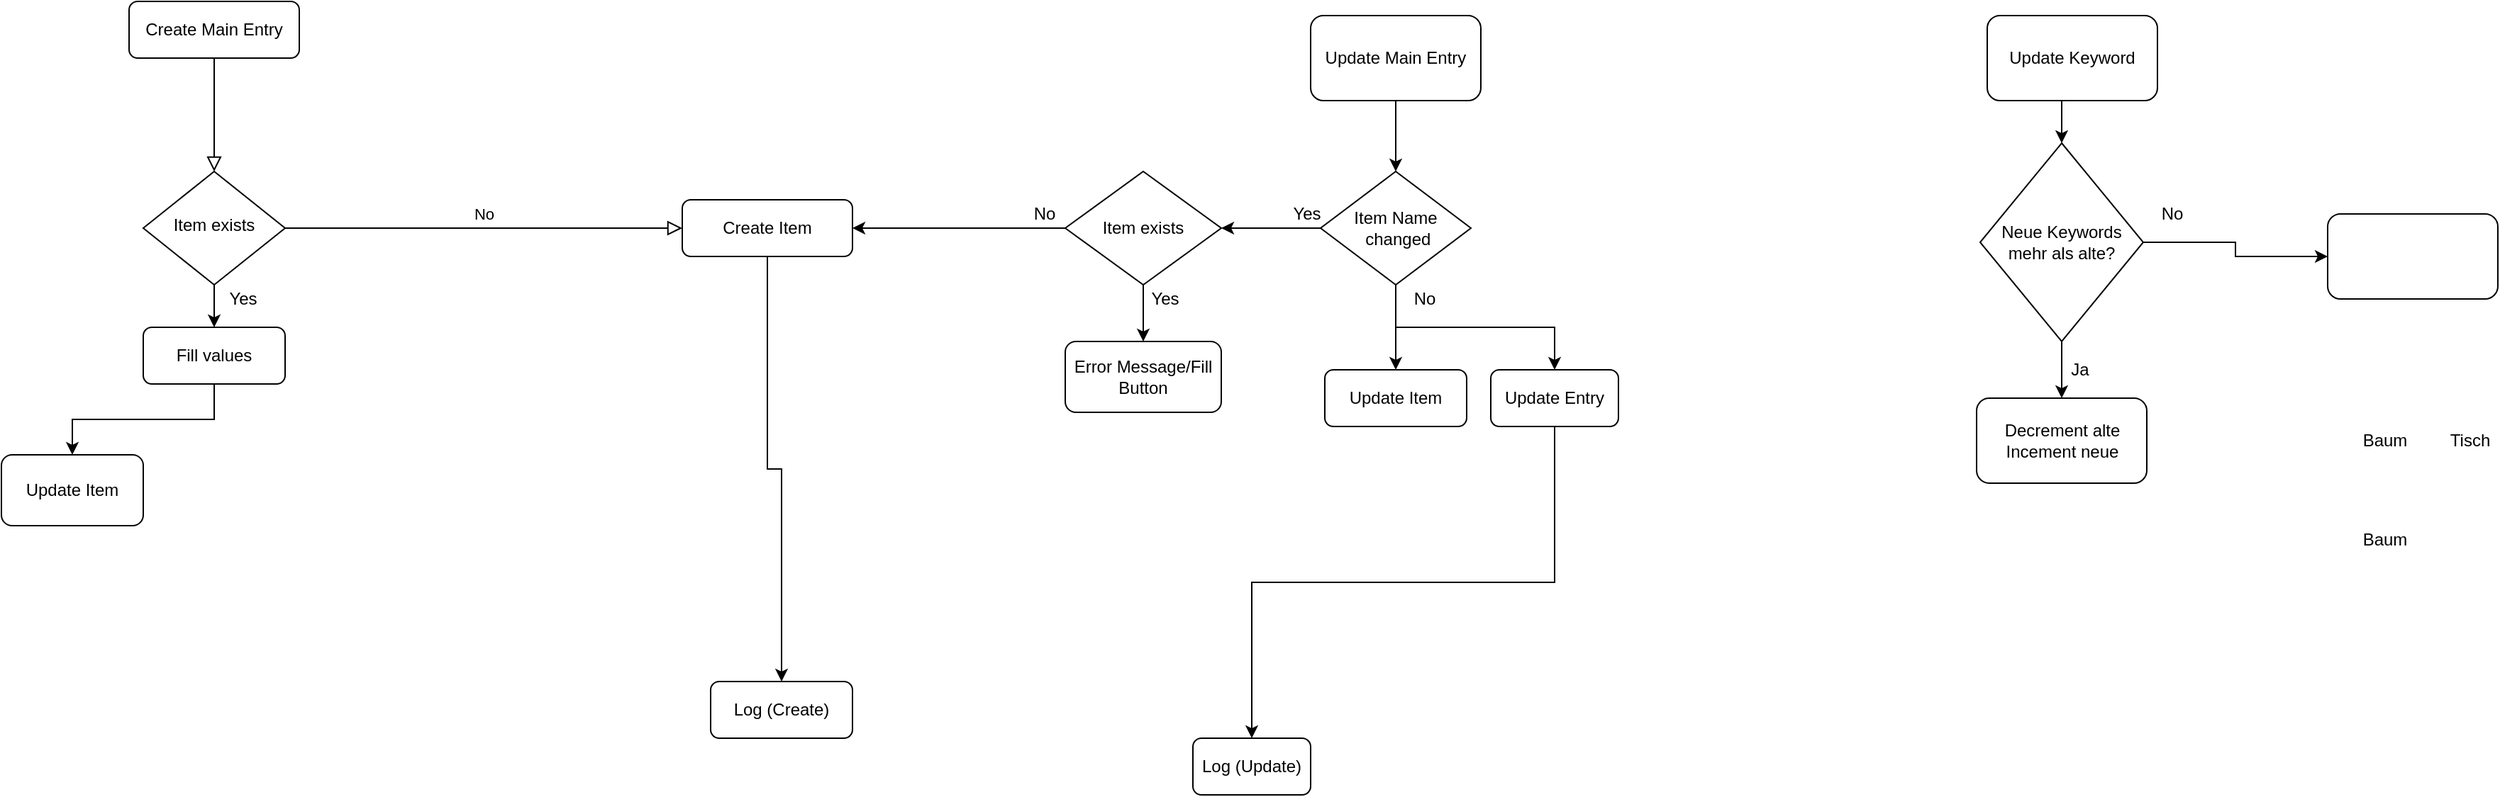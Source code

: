 <mxfile version="13.6.3" type="github">
  <diagram id="C5RBs43oDa-KdzZeNtuy" name="Page-1">
    <mxGraphModel dx="2249" dy="762" grid="1" gridSize="10" guides="1" tooltips="1" connect="1" arrows="1" fold="1" page="1" pageScale="1" pageWidth="827" pageHeight="1169" math="0" shadow="0">
      <root>
        <mxCell id="WIyWlLk6GJQsqaUBKTNV-0" />
        <mxCell id="WIyWlLk6GJQsqaUBKTNV-1" parent="WIyWlLk6GJQsqaUBKTNV-0" />
        <mxCell id="WIyWlLk6GJQsqaUBKTNV-2" value="" style="rounded=0;html=1;jettySize=auto;orthogonalLoop=1;fontSize=11;endArrow=block;endFill=0;endSize=8;strokeWidth=1;shadow=0;labelBackgroundColor=none;edgeStyle=orthogonalEdgeStyle;" parent="WIyWlLk6GJQsqaUBKTNV-1" source="WIyWlLk6GJQsqaUBKTNV-3" target="WIyWlLk6GJQsqaUBKTNV-6" edge="1">
          <mxGeometry relative="1" as="geometry" />
        </mxCell>
        <mxCell id="WIyWlLk6GJQsqaUBKTNV-3" value="Create Main Entry" style="rounded=1;whiteSpace=wrap;html=1;fontSize=12;glass=0;strokeWidth=1;shadow=0;" parent="WIyWlLk6GJQsqaUBKTNV-1" vertex="1">
          <mxGeometry x="-160" y="80" width="120" height="40" as="geometry" />
        </mxCell>
        <mxCell id="WIyWlLk6GJQsqaUBKTNV-5" value="No" style="edgeStyle=orthogonalEdgeStyle;rounded=0;html=1;jettySize=auto;orthogonalLoop=1;fontSize=11;endArrow=block;endFill=0;endSize=8;strokeWidth=1;shadow=0;labelBackgroundColor=none;" parent="WIyWlLk6GJQsqaUBKTNV-1" source="WIyWlLk6GJQsqaUBKTNV-6" target="WIyWlLk6GJQsqaUBKTNV-7" edge="1">
          <mxGeometry y="10" relative="1" as="geometry">
            <mxPoint as="offset" />
          </mxGeometry>
        </mxCell>
        <mxCell id="jUE7gzG1vOYIXaJJj4a1-34" style="edgeStyle=orthogonalEdgeStyle;rounded=0;orthogonalLoop=1;jettySize=auto;html=1;exitX=0.5;exitY=1;exitDx=0;exitDy=0;entryX=0.5;entryY=0;entryDx=0;entryDy=0;" parent="WIyWlLk6GJQsqaUBKTNV-1" source="WIyWlLk6GJQsqaUBKTNV-6" target="jUE7gzG1vOYIXaJJj4a1-31" edge="1">
          <mxGeometry relative="1" as="geometry" />
        </mxCell>
        <mxCell id="WIyWlLk6GJQsqaUBKTNV-6" value="Item exists" style="rhombus;whiteSpace=wrap;html=1;shadow=0;fontFamily=Helvetica;fontSize=12;align=center;strokeWidth=1;spacing=6;spacingTop=-4;" parent="WIyWlLk6GJQsqaUBKTNV-1" vertex="1">
          <mxGeometry x="-150" y="200" width="100" height="80" as="geometry" />
        </mxCell>
        <mxCell id="-Y1cWU9mAI_uuFXprH8Q-11" style="edgeStyle=orthogonalEdgeStyle;rounded=0;orthogonalLoop=1;jettySize=auto;html=1;exitX=0.5;exitY=1;exitDx=0;exitDy=0;entryX=0.5;entryY=0;entryDx=0;entryDy=0;" parent="WIyWlLk6GJQsqaUBKTNV-1" source="WIyWlLk6GJQsqaUBKTNV-7" target="jUE7gzG1vOYIXaJJj4a1-6" edge="1">
          <mxGeometry relative="1" as="geometry" />
        </mxCell>
        <mxCell id="WIyWlLk6GJQsqaUBKTNV-7" value="Create Item" style="rounded=1;whiteSpace=wrap;html=1;fontSize=12;glass=0;strokeWidth=1;shadow=0;" parent="WIyWlLk6GJQsqaUBKTNV-1" vertex="1">
          <mxGeometry x="230" y="220" width="120" height="40" as="geometry" />
        </mxCell>
        <mxCell id="jUE7gzG1vOYIXaJJj4a1-6" value="Log (Create)" style="rounded=1;whiteSpace=wrap;html=1;" parent="WIyWlLk6GJQsqaUBKTNV-1" vertex="1">
          <mxGeometry x="250" y="560" width="100" height="40" as="geometry" />
        </mxCell>
        <mxCell id="jUE7gzG1vOYIXaJJj4a1-13" value="" style="edgeStyle=orthogonalEdgeStyle;rounded=0;orthogonalLoop=1;jettySize=auto;html=1;" parent="WIyWlLk6GJQsqaUBKTNV-1" source="jUE7gzG1vOYIXaJJj4a1-11" target="jUE7gzG1vOYIXaJJj4a1-12" edge="1">
          <mxGeometry relative="1" as="geometry" />
        </mxCell>
        <mxCell id="jUE7gzG1vOYIXaJJj4a1-11" value="Update Main Entry" style="rounded=1;whiteSpace=wrap;html=1;" parent="WIyWlLk6GJQsqaUBKTNV-1" vertex="1">
          <mxGeometry x="673" y="90" width="120" height="60" as="geometry" />
        </mxCell>
        <mxCell id="jUE7gzG1vOYIXaJJj4a1-26" style="edgeStyle=orthogonalEdgeStyle;rounded=0;orthogonalLoop=1;jettySize=auto;html=1;exitX=0;exitY=0.5;exitDx=0;exitDy=0;entryX=1;entryY=0.5;entryDx=0;entryDy=0;" parent="WIyWlLk6GJQsqaUBKTNV-1" source="jUE7gzG1vOYIXaJJj4a1-12" target="jUE7gzG1vOYIXaJJj4a1-24" edge="1">
          <mxGeometry relative="1" as="geometry" />
        </mxCell>
        <mxCell id="-Y1cWU9mAI_uuFXprH8Q-6" style="edgeStyle=orthogonalEdgeStyle;rounded=0;orthogonalLoop=1;jettySize=auto;html=1;exitX=0.5;exitY=1;exitDx=0;exitDy=0;entryX=0.5;entryY=0;entryDx=0;entryDy=0;" parent="WIyWlLk6GJQsqaUBKTNV-1" source="jUE7gzG1vOYIXaJJj4a1-12" target="-Y1cWU9mAI_uuFXprH8Q-5" edge="1">
          <mxGeometry relative="1" as="geometry" />
        </mxCell>
        <mxCell id="-Y1cWU9mAI_uuFXprH8Q-8" style="edgeStyle=orthogonalEdgeStyle;rounded=0;orthogonalLoop=1;jettySize=auto;html=1;exitX=0.5;exitY=1;exitDx=0;exitDy=0;entryX=0.5;entryY=0;entryDx=0;entryDy=0;" parent="WIyWlLk6GJQsqaUBKTNV-1" source="jUE7gzG1vOYIXaJJj4a1-12" target="-Y1cWU9mAI_uuFXprH8Q-7" edge="1">
          <mxGeometry relative="1" as="geometry" />
        </mxCell>
        <mxCell id="jUE7gzG1vOYIXaJJj4a1-12" value="Item Name&lt;br&gt;&amp;nbsp;changed" style="rhombus;whiteSpace=wrap;html=1;" parent="WIyWlLk6GJQsqaUBKTNV-1" vertex="1">
          <mxGeometry x="680" y="200" width="106" height="80" as="geometry" />
        </mxCell>
        <mxCell id="jUE7gzG1vOYIXaJJj4a1-14" value="Yes&lt;br&gt;" style="text;html=1;align=center;verticalAlign=middle;resizable=0;points=[];autosize=1;" parent="WIyWlLk6GJQsqaUBKTNV-1" vertex="1">
          <mxGeometry x="-100" y="280" width="40" height="20" as="geometry" />
        </mxCell>
        <mxCell id="jUE7gzG1vOYIXaJJj4a1-17" value="Yes&lt;br&gt;" style="text;html=1;align=center;verticalAlign=middle;resizable=0;points=[];autosize=1;" parent="WIyWlLk6GJQsqaUBKTNV-1" vertex="1">
          <mxGeometry x="650" y="220" width="40" height="20" as="geometry" />
        </mxCell>
        <mxCell id="jUE7gzG1vOYIXaJJj4a1-20" value="No&lt;br&gt;" style="text;html=1;align=center;verticalAlign=middle;resizable=0;points=[];autosize=1;" parent="WIyWlLk6GJQsqaUBKTNV-1" vertex="1">
          <mxGeometry x="738" y="280" width="30" height="20" as="geometry" />
        </mxCell>
        <mxCell id="-Y1cWU9mAI_uuFXprH8Q-3" style="edgeStyle=orthogonalEdgeStyle;rounded=0;orthogonalLoop=1;jettySize=auto;html=1;exitX=0.5;exitY=1;exitDx=0;exitDy=0;entryX=0.5;entryY=0;entryDx=0;entryDy=0;" parent="WIyWlLk6GJQsqaUBKTNV-1" source="jUE7gzG1vOYIXaJJj4a1-24" target="-Y1cWU9mAI_uuFXprH8Q-2" edge="1">
          <mxGeometry relative="1" as="geometry" />
        </mxCell>
        <mxCell id="-Y1cWU9mAI_uuFXprH8Q-10" style="edgeStyle=orthogonalEdgeStyle;rounded=0;orthogonalLoop=1;jettySize=auto;html=1;exitX=0;exitY=0.5;exitDx=0;exitDy=0;entryX=1;entryY=0.5;entryDx=0;entryDy=0;" parent="WIyWlLk6GJQsqaUBKTNV-1" source="jUE7gzG1vOYIXaJJj4a1-24" target="WIyWlLk6GJQsqaUBKTNV-7" edge="1">
          <mxGeometry relative="1" as="geometry" />
        </mxCell>
        <mxCell id="jUE7gzG1vOYIXaJJj4a1-24" value="Item exists" style="rhombus;whiteSpace=wrap;html=1;" parent="WIyWlLk6GJQsqaUBKTNV-1" vertex="1">
          <mxGeometry x="500" y="200" width="110" height="80" as="geometry" />
        </mxCell>
        <mxCell id="jUE7gzG1vOYIXaJJj4a1-28" value="Yes" style="text;html=1;align=center;verticalAlign=middle;resizable=0;points=[];autosize=1;" parent="WIyWlLk6GJQsqaUBKTNV-1" vertex="1">
          <mxGeometry x="550" y="280" width="40" height="20" as="geometry" />
        </mxCell>
        <mxCell id="-Y1cWU9mAI_uuFXprH8Q-4" style="edgeStyle=orthogonalEdgeStyle;rounded=0;orthogonalLoop=1;jettySize=auto;html=1;exitX=0.5;exitY=1;exitDx=0;exitDy=0;" parent="WIyWlLk6GJQsqaUBKTNV-1" source="jUE7gzG1vOYIXaJJj4a1-31" target="-Y1cWU9mAI_uuFXprH8Q-0" edge="1">
          <mxGeometry relative="1" as="geometry" />
        </mxCell>
        <mxCell id="jUE7gzG1vOYIXaJJj4a1-31" value="Fill values" style="rounded=1;whiteSpace=wrap;html=1;" parent="WIyWlLk6GJQsqaUBKTNV-1" vertex="1">
          <mxGeometry x="-150" y="310" width="100" height="40" as="geometry" />
        </mxCell>
        <mxCell id="-Y1cWU9mAI_uuFXprH8Q-0" value="Update Item" style="rounded=1;whiteSpace=wrap;html=1;" parent="WIyWlLk6GJQsqaUBKTNV-1" vertex="1">
          <mxGeometry x="-250" y="400" width="100" height="50" as="geometry" />
        </mxCell>
        <mxCell id="-Y1cWU9mAI_uuFXprH8Q-2" value="Error Message/Fill Button" style="rounded=1;whiteSpace=wrap;html=1;" parent="WIyWlLk6GJQsqaUBKTNV-1" vertex="1">
          <mxGeometry x="500" y="320" width="110" height="50" as="geometry" />
        </mxCell>
        <mxCell id="-Y1cWU9mAI_uuFXprH8Q-5" value="Update Item" style="rounded=1;whiteSpace=wrap;html=1;" parent="WIyWlLk6GJQsqaUBKTNV-1" vertex="1">
          <mxGeometry x="683" y="340" width="100" height="40" as="geometry" />
        </mxCell>
        <mxCell id="-Y1cWU9mAI_uuFXprH8Q-13" style="edgeStyle=orthogonalEdgeStyle;rounded=0;orthogonalLoop=1;jettySize=auto;html=1;exitX=0.5;exitY=1;exitDx=0;exitDy=0;" parent="WIyWlLk6GJQsqaUBKTNV-1" source="-Y1cWU9mAI_uuFXprH8Q-7" target="-Y1cWU9mAI_uuFXprH8Q-12" edge="1">
          <mxGeometry relative="1" as="geometry" />
        </mxCell>
        <mxCell id="-Y1cWU9mAI_uuFXprH8Q-7" value="Update Entry" style="rounded=1;whiteSpace=wrap;html=1;" parent="WIyWlLk6GJQsqaUBKTNV-1" vertex="1">
          <mxGeometry x="800" y="340" width="90" height="40" as="geometry" />
        </mxCell>
        <mxCell id="-Y1cWU9mAI_uuFXprH8Q-1" value="No" style="text;html=1;align=center;verticalAlign=middle;resizable=0;points=[];autosize=1;" parent="WIyWlLk6GJQsqaUBKTNV-1" vertex="1">
          <mxGeometry x="470" y="220" width="30" height="20" as="geometry" />
        </mxCell>
        <mxCell id="-Y1cWU9mAI_uuFXprH8Q-12" value="Log (Update)" style="rounded=1;whiteSpace=wrap;html=1;" parent="WIyWlLk6GJQsqaUBKTNV-1" vertex="1">
          <mxGeometry x="590" y="600" width="83" height="40" as="geometry" />
        </mxCell>
        <mxCell id="sAp4QDLdOfrpxhQxemI7-2" style="edgeStyle=orthogonalEdgeStyle;rounded=0;orthogonalLoop=1;jettySize=auto;html=1;exitX=0.5;exitY=1;exitDx=0;exitDy=0;entryX=0.5;entryY=0;entryDx=0;entryDy=0;" edge="1" parent="WIyWlLk6GJQsqaUBKTNV-1" source="sAp4QDLdOfrpxhQxemI7-0" target="sAp4QDLdOfrpxhQxemI7-1">
          <mxGeometry relative="1" as="geometry" />
        </mxCell>
        <mxCell id="sAp4QDLdOfrpxhQxemI7-0" value="Update Keyword" style="rounded=1;whiteSpace=wrap;html=1;" vertex="1" parent="WIyWlLk6GJQsqaUBKTNV-1">
          <mxGeometry x="1150" y="90" width="120" height="60" as="geometry" />
        </mxCell>
        <mxCell id="sAp4QDLdOfrpxhQxemI7-4" style="edgeStyle=orthogonalEdgeStyle;rounded=0;orthogonalLoop=1;jettySize=auto;html=1;exitX=0.5;exitY=1;exitDx=0;exitDy=0;" edge="1" parent="WIyWlLk6GJQsqaUBKTNV-1" source="sAp4QDLdOfrpxhQxemI7-1" target="sAp4QDLdOfrpxhQxemI7-3">
          <mxGeometry relative="1" as="geometry" />
        </mxCell>
        <mxCell id="sAp4QDLdOfrpxhQxemI7-7" style="edgeStyle=orthogonalEdgeStyle;rounded=0;orthogonalLoop=1;jettySize=auto;html=1;exitX=1;exitY=0.5;exitDx=0;exitDy=0;" edge="1" parent="WIyWlLk6GJQsqaUBKTNV-1" source="sAp4QDLdOfrpxhQxemI7-1" target="sAp4QDLdOfrpxhQxemI7-6">
          <mxGeometry relative="1" as="geometry" />
        </mxCell>
        <mxCell id="sAp4QDLdOfrpxhQxemI7-1" value="Neue Keywords mehr als alte?" style="rhombus;whiteSpace=wrap;html=1;" vertex="1" parent="WIyWlLk6GJQsqaUBKTNV-1">
          <mxGeometry x="1145" y="180" width="115" height="140" as="geometry" />
        </mxCell>
        <mxCell id="sAp4QDLdOfrpxhQxemI7-3" value="Decrement alte&lt;br&gt;Incement neue" style="rounded=1;whiteSpace=wrap;html=1;" vertex="1" parent="WIyWlLk6GJQsqaUBKTNV-1">
          <mxGeometry x="1142.5" y="360" width="120" height="60" as="geometry" />
        </mxCell>
        <mxCell id="sAp4QDLdOfrpxhQxemI7-5" value="Ja" style="text;html=1;align=center;verticalAlign=middle;resizable=0;points=[];autosize=1;" vertex="1" parent="WIyWlLk6GJQsqaUBKTNV-1">
          <mxGeometry x="1200" y="330" width="30" height="20" as="geometry" />
        </mxCell>
        <mxCell id="sAp4QDLdOfrpxhQxemI7-6" value="" style="rounded=1;whiteSpace=wrap;html=1;" vertex="1" parent="WIyWlLk6GJQsqaUBKTNV-1">
          <mxGeometry x="1390" y="230" width="120" height="60" as="geometry" />
        </mxCell>
        <mxCell id="sAp4QDLdOfrpxhQxemI7-8" value="No" style="text;html=1;align=center;verticalAlign=middle;resizable=0;points=[];autosize=1;" vertex="1" parent="WIyWlLk6GJQsqaUBKTNV-1">
          <mxGeometry x="1265" y="220" width="30" height="20" as="geometry" />
        </mxCell>
        <mxCell id="sAp4QDLdOfrpxhQxemI7-9" value="Baum" style="text;html=1;align=center;verticalAlign=middle;resizable=0;points=[];autosize=1;" vertex="1" parent="WIyWlLk6GJQsqaUBKTNV-1">
          <mxGeometry x="1405" y="380" width="50" height="20" as="geometry" />
        </mxCell>
        <mxCell id="sAp4QDLdOfrpxhQxemI7-10" value="Tisch" style="text;html=1;align=center;verticalAlign=middle;resizable=0;points=[];autosize=1;" vertex="1" parent="WIyWlLk6GJQsqaUBKTNV-1">
          <mxGeometry x="1470" y="380" width="40" height="20" as="geometry" />
        </mxCell>
        <mxCell id="sAp4QDLdOfrpxhQxemI7-11" value="Baum" style="text;html=1;align=center;verticalAlign=middle;resizable=0;points=[];autosize=1;" vertex="1" parent="WIyWlLk6GJQsqaUBKTNV-1">
          <mxGeometry x="1405" y="450" width="50" height="20" as="geometry" />
        </mxCell>
      </root>
    </mxGraphModel>
  </diagram>
</mxfile>
